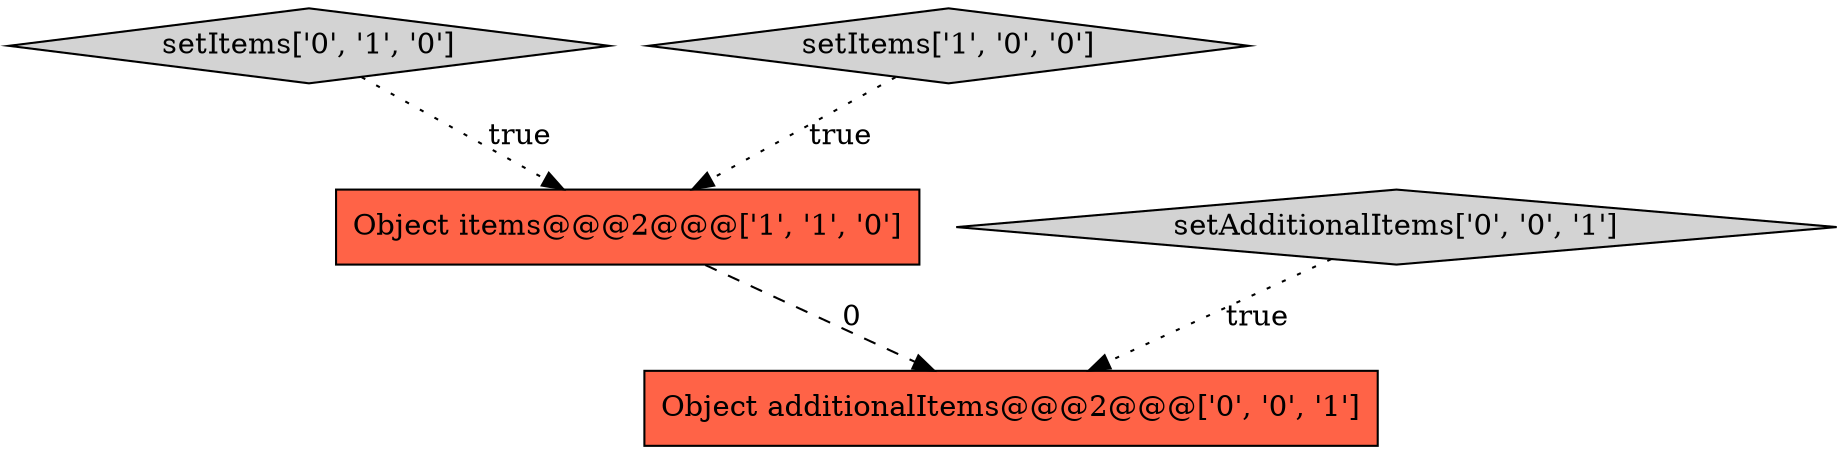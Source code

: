 digraph {
2 [style = filled, label = "setItems['0', '1', '0']", fillcolor = lightgray, shape = diamond image = "AAA0AAABBB2BBB"];
1 [style = filled, label = "setItems['1', '0', '0']", fillcolor = lightgray, shape = diamond image = "AAA0AAABBB1BBB"];
0 [style = filled, label = "Object items@@@2@@@['1', '1', '0']", fillcolor = tomato, shape = box image = "AAA0AAABBB1BBB"];
3 [style = filled, label = "Object additionalItems@@@2@@@['0', '0', '1']", fillcolor = tomato, shape = box image = "AAA0AAABBB3BBB"];
4 [style = filled, label = "setAdditionalItems['0', '0', '1']", fillcolor = lightgray, shape = diamond image = "AAA0AAABBB3BBB"];
0->3 [style = dashed, label="0"];
2->0 [style = dotted, label="true"];
4->3 [style = dotted, label="true"];
1->0 [style = dotted, label="true"];
}
